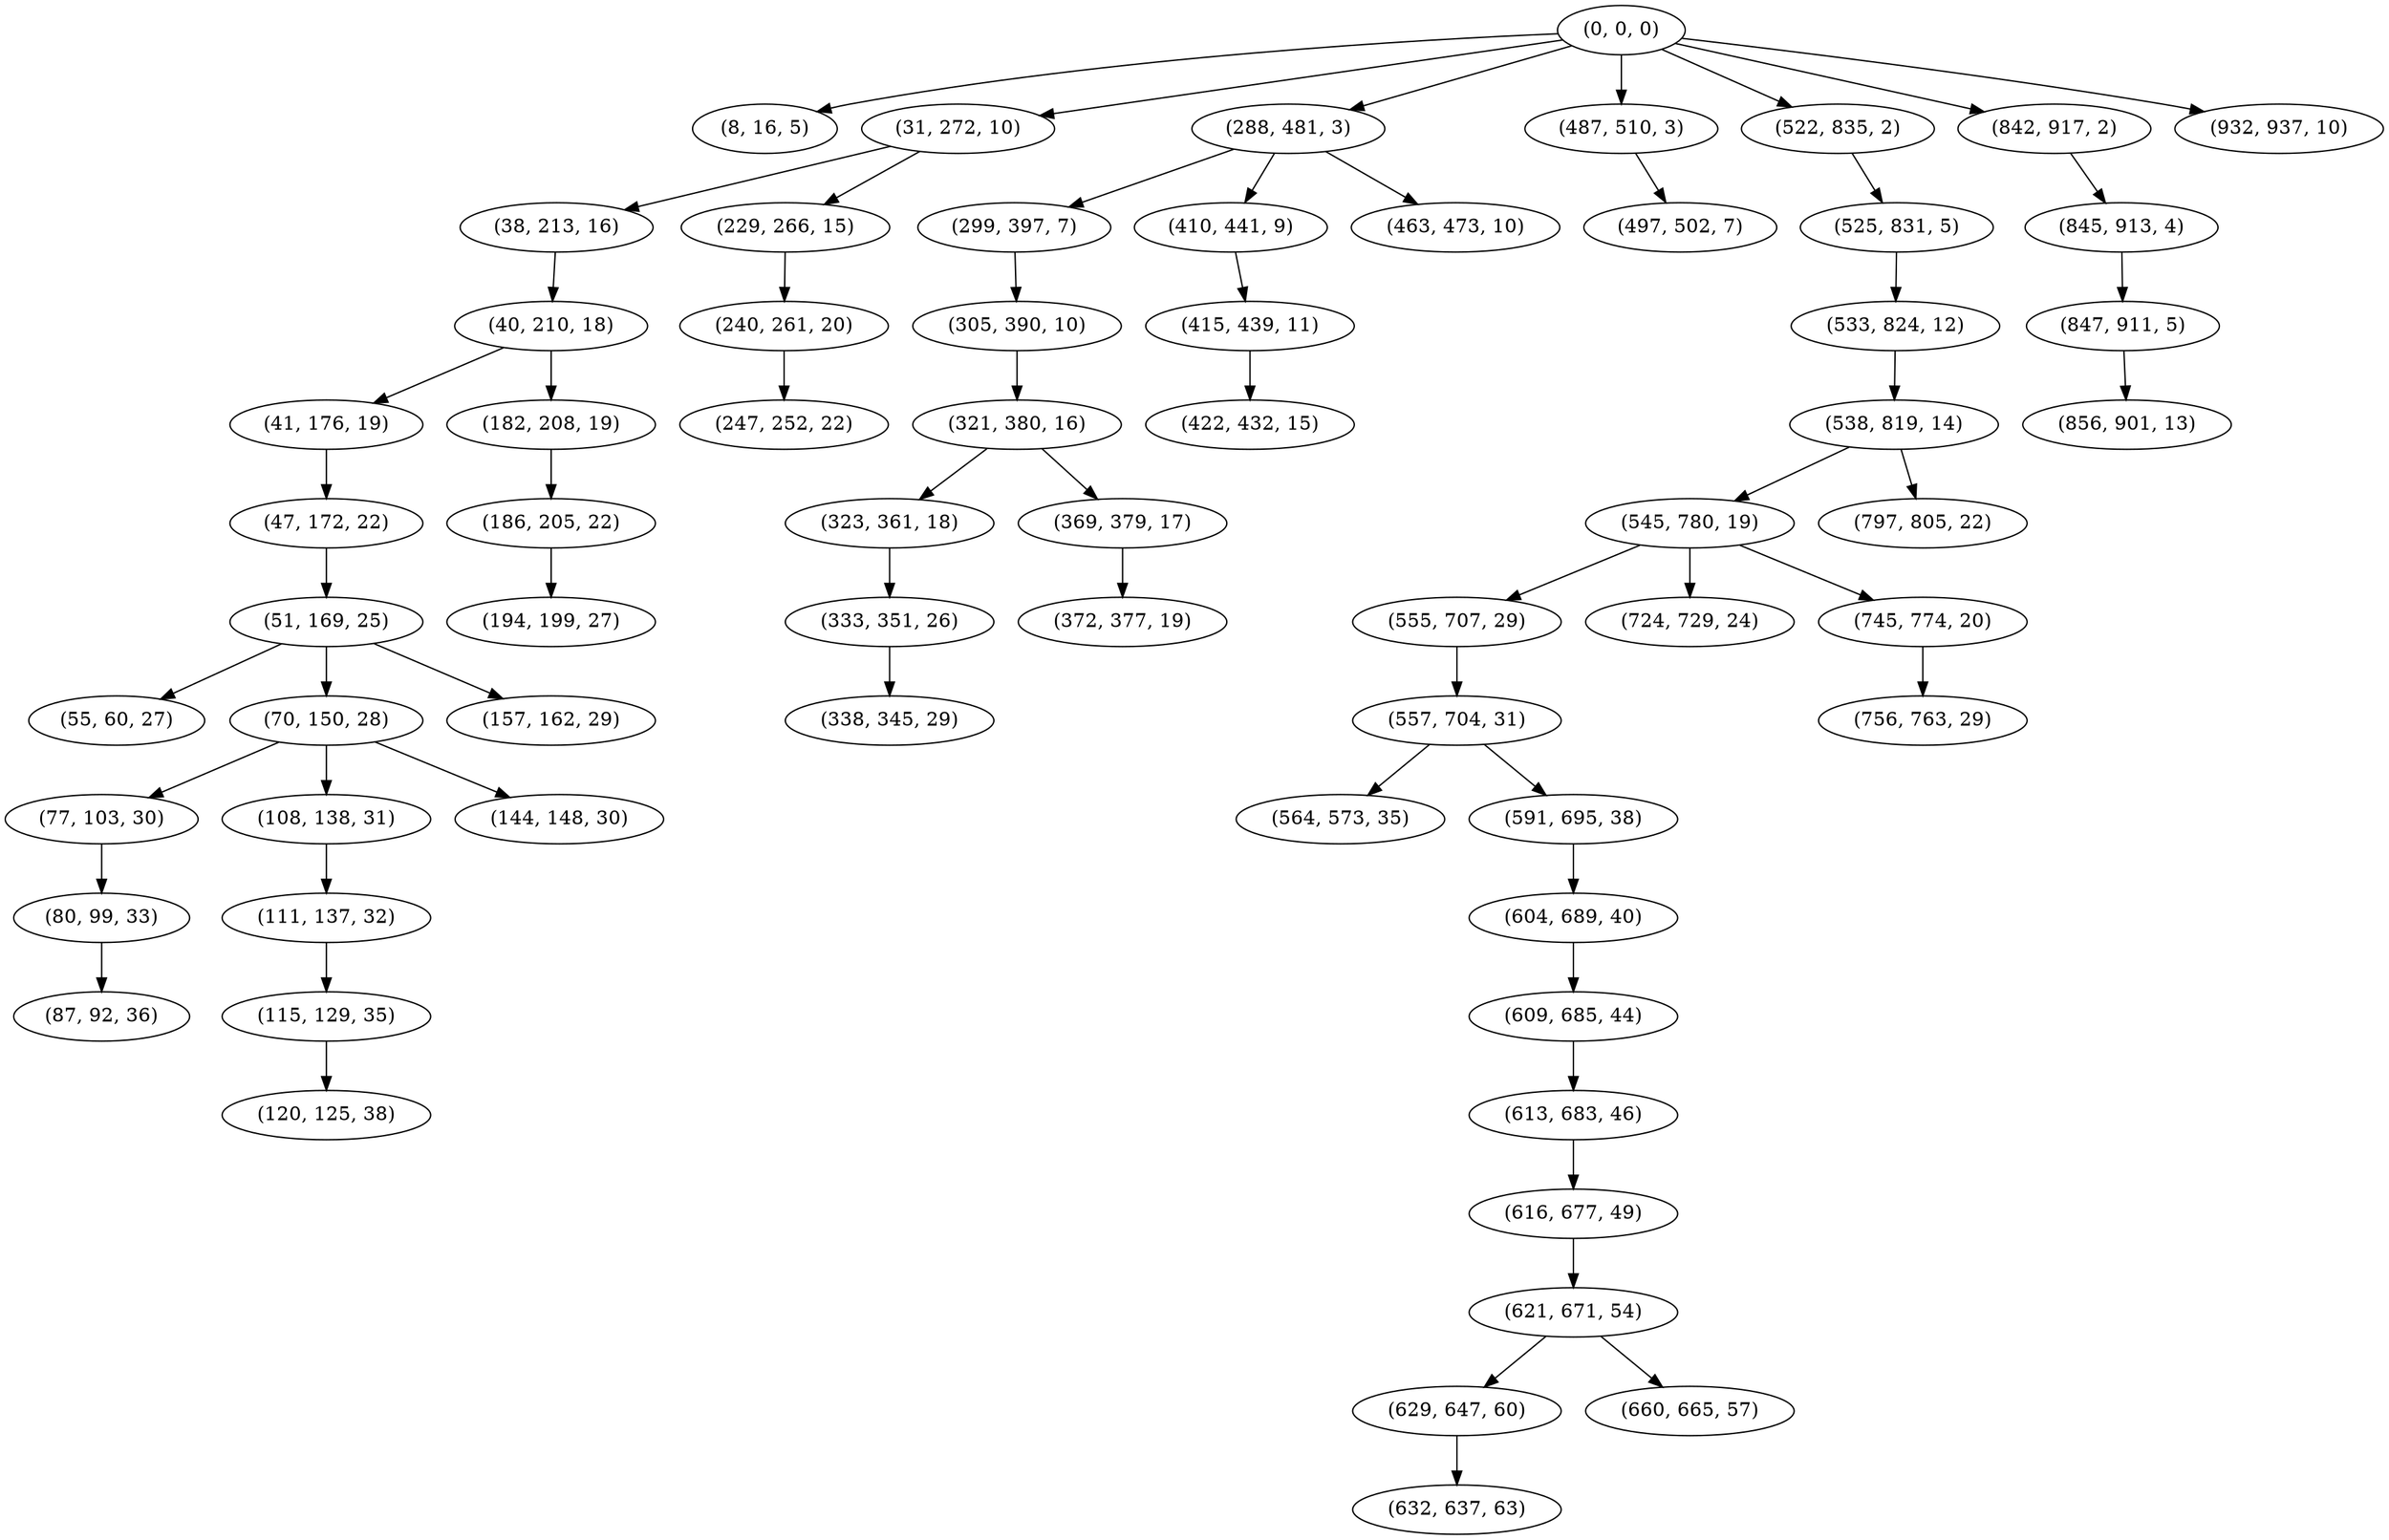 digraph tree {
    "(0, 0, 0)";
    "(8, 16, 5)";
    "(31, 272, 10)";
    "(38, 213, 16)";
    "(40, 210, 18)";
    "(41, 176, 19)";
    "(47, 172, 22)";
    "(51, 169, 25)";
    "(55, 60, 27)";
    "(70, 150, 28)";
    "(77, 103, 30)";
    "(80, 99, 33)";
    "(87, 92, 36)";
    "(108, 138, 31)";
    "(111, 137, 32)";
    "(115, 129, 35)";
    "(120, 125, 38)";
    "(144, 148, 30)";
    "(157, 162, 29)";
    "(182, 208, 19)";
    "(186, 205, 22)";
    "(194, 199, 27)";
    "(229, 266, 15)";
    "(240, 261, 20)";
    "(247, 252, 22)";
    "(288, 481, 3)";
    "(299, 397, 7)";
    "(305, 390, 10)";
    "(321, 380, 16)";
    "(323, 361, 18)";
    "(333, 351, 26)";
    "(338, 345, 29)";
    "(369, 379, 17)";
    "(372, 377, 19)";
    "(410, 441, 9)";
    "(415, 439, 11)";
    "(422, 432, 15)";
    "(463, 473, 10)";
    "(487, 510, 3)";
    "(497, 502, 7)";
    "(522, 835, 2)";
    "(525, 831, 5)";
    "(533, 824, 12)";
    "(538, 819, 14)";
    "(545, 780, 19)";
    "(555, 707, 29)";
    "(557, 704, 31)";
    "(564, 573, 35)";
    "(591, 695, 38)";
    "(604, 689, 40)";
    "(609, 685, 44)";
    "(613, 683, 46)";
    "(616, 677, 49)";
    "(621, 671, 54)";
    "(629, 647, 60)";
    "(632, 637, 63)";
    "(660, 665, 57)";
    "(724, 729, 24)";
    "(745, 774, 20)";
    "(756, 763, 29)";
    "(797, 805, 22)";
    "(842, 917, 2)";
    "(845, 913, 4)";
    "(847, 911, 5)";
    "(856, 901, 13)";
    "(932, 937, 10)";
    "(0, 0, 0)" -> "(8, 16, 5)";
    "(0, 0, 0)" -> "(31, 272, 10)";
    "(0, 0, 0)" -> "(288, 481, 3)";
    "(0, 0, 0)" -> "(487, 510, 3)";
    "(0, 0, 0)" -> "(522, 835, 2)";
    "(0, 0, 0)" -> "(842, 917, 2)";
    "(0, 0, 0)" -> "(932, 937, 10)";
    "(31, 272, 10)" -> "(38, 213, 16)";
    "(31, 272, 10)" -> "(229, 266, 15)";
    "(38, 213, 16)" -> "(40, 210, 18)";
    "(40, 210, 18)" -> "(41, 176, 19)";
    "(40, 210, 18)" -> "(182, 208, 19)";
    "(41, 176, 19)" -> "(47, 172, 22)";
    "(47, 172, 22)" -> "(51, 169, 25)";
    "(51, 169, 25)" -> "(55, 60, 27)";
    "(51, 169, 25)" -> "(70, 150, 28)";
    "(51, 169, 25)" -> "(157, 162, 29)";
    "(70, 150, 28)" -> "(77, 103, 30)";
    "(70, 150, 28)" -> "(108, 138, 31)";
    "(70, 150, 28)" -> "(144, 148, 30)";
    "(77, 103, 30)" -> "(80, 99, 33)";
    "(80, 99, 33)" -> "(87, 92, 36)";
    "(108, 138, 31)" -> "(111, 137, 32)";
    "(111, 137, 32)" -> "(115, 129, 35)";
    "(115, 129, 35)" -> "(120, 125, 38)";
    "(182, 208, 19)" -> "(186, 205, 22)";
    "(186, 205, 22)" -> "(194, 199, 27)";
    "(229, 266, 15)" -> "(240, 261, 20)";
    "(240, 261, 20)" -> "(247, 252, 22)";
    "(288, 481, 3)" -> "(299, 397, 7)";
    "(288, 481, 3)" -> "(410, 441, 9)";
    "(288, 481, 3)" -> "(463, 473, 10)";
    "(299, 397, 7)" -> "(305, 390, 10)";
    "(305, 390, 10)" -> "(321, 380, 16)";
    "(321, 380, 16)" -> "(323, 361, 18)";
    "(321, 380, 16)" -> "(369, 379, 17)";
    "(323, 361, 18)" -> "(333, 351, 26)";
    "(333, 351, 26)" -> "(338, 345, 29)";
    "(369, 379, 17)" -> "(372, 377, 19)";
    "(410, 441, 9)" -> "(415, 439, 11)";
    "(415, 439, 11)" -> "(422, 432, 15)";
    "(487, 510, 3)" -> "(497, 502, 7)";
    "(522, 835, 2)" -> "(525, 831, 5)";
    "(525, 831, 5)" -> "(533, 824, 12)";
    "(533, 824, 12)" -> "(538, 819, 14)";
    "(538, 819, 14)" -> "(545, 780, 19)";
    "(538, 819, 14)" -> "(797, 805, 22)";
    "(545, 780, 19)" -> "(555, 707, 29)";
    "(545, 780, 19)" -> "(724, 729, 24)";
    "(545, 780, 19)" -> "(745, 774, 20)";
    "(555, 707, 29)" -> "(557, 704, 31)";
    "(557, 704, 31)" -> "(564, 573, 35)";
    "(557, 704, 31)" -> "(591, 695, 38)";
    "(591, 695, 38)" -> "(604, 689, 40)";
    "(604, 689, 40)" -> "(609, 685, 44)";
    "(609, 685, 44)" -> "(613, 683, 46)";
    "(613, 683, 46)" -> "(616, 677, 49)";
    "(616, 677, 49)" -> "(621, 671, 54)";
    "(621, 671, 54)" -> "(629, 647, 60)";
    "(621, 671, 54)" -> "(660, 665, 57)";
    "(629, 647, 60)" -> "(632, 637, 63)";
    "(745, 774, 20)" -> "(756, 763, 29)";
    "(842, 917, 2)" -> "(845, 913, 4)";
    "(845, 913, 4)" -> "(847, 911, 5)";
    "(847, 911, 5)" -> "(856, 901, 13)";
}
